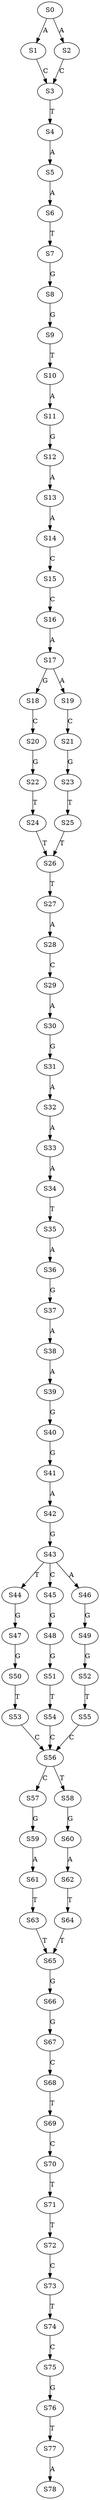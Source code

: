 strict digraph  {
	S0 -> S1 [ label = A ];
	S0 -> S2 [ label = A ];
	S1 -> S3 [ label = C ];
	S2 -> S3 [ label = C ];
	S3 -> S4 [ label = T ];
	S4 -> S5 [ label = A ];
	S5 -> S6 [ label = A ];
	S6 -> S7 [ label = T ];
	S7 -> S8 [ label = G ];
	S8 -> S9 [ label = G ];
	S9 -> S10 [ label = T ];
	S10 -> S11 [ label = A ];
	S11 -> S12 [ label = G ];
	S12 -> S13 [ label = A ];
	S13 -> S14 [ label = A ];
	S14 -> S15 [ label = C ];
	S15 -> S16 [ label = C ];
	S16 -> S17 [ label = A ];
	S17 -> S18 [ label = G ];
	S17 -> S19 [ label = A ];
	S18 -> S20 [ label = C ];
	S19 -> S21 [ label = C ];
	S20 -> S22 [ label = G ];
	S21 -> S23 [ label = G ];
	S22 -> S24 [ label = T ];
	S23 -> S25 [ label = T ];
	S24 -> S26 [ label = T ];
	S25 -> S26 [ label = T ];
	S26 -> S27 [ label = T ];
	S27 -> S28 [ label = A ];
	S28 -> S29 [ label = C ];
	S29 -> S30 [ label = A ];
	S30 -> S31 [ label = G ];
	S31 -> S32 [ label = A ];
	S32 -> S33 [ label = A ];
	S33 -> S34 [ label = A ];
	S34 -> S35 [ label = T ];
	S35 -> S36 [ label = A ];
	S36 -> S37 [ label = G ];
	S37 -> S38 [ label = A ];
	S38 -> S39 [ label = A ];
	S39 -> S40 [ label = G ];
	S40 -> S41 [ label = G ];
	S41 -> S42 [ label = A ];
	S42 -> S43 [ label = G ];
	S43 -> S44 [ label = T ];
	S43 -> S45 [ label = C ];
	S43 -> S46 [ label = A ];
	S44 -> S47 [ label = G ];
	S45 -> S48 [ label = G ];
	S46 -> S49 [ label = G ];
	S47 -> S50 [ label = G ];
	S48 -> S51 [ label = G ];
	S49 -> S52 [ label = G ];
	S50 -> S53 [ label = T ];
	S51 -> S54 [ label = T ];
	S52 -> S55 [ label = T ];
	S53 -> S56 [ label = C ];
	S54 -> S56 [ label = C ];
	S55 -> S56 [ label = C ];
	S56 -> S57 [ label = C ];
	S56 -> S58 [ label = T ];
	S57 -> S59 [ label = G ];
	S58 -> S60 [ label = G ];
	S59 -> S61 [ label = A ];
	S60 -> S62 [ label = A ];
	S61 -> S63 [ label = T ];
	S62 -> S64 [ label = T ];
	S63 -> S65 [ label = T ];
	S64 -> S65 [ label = T ];
	S65 -> S66 [ label = G ];
	S66 -> S67 [ label = G ];
	S67 -> S68 [ label = C ];
	S68 -> S69 [ label = T ];
	S69 -> S70 [ label = C ];
	S70 -> S71 [ label = T ];
	S71 -> S72 [ label = T ];
	S72 -> S73 [ label = C ];
	S73 -> S74 [ label = T ];
	S74 -> S75 [ label = C ];
	S75 -> S76 [ label = G ];
	S76 -> S77 [ label = T ];
	S77 -> S78 [ label = A ];
}

